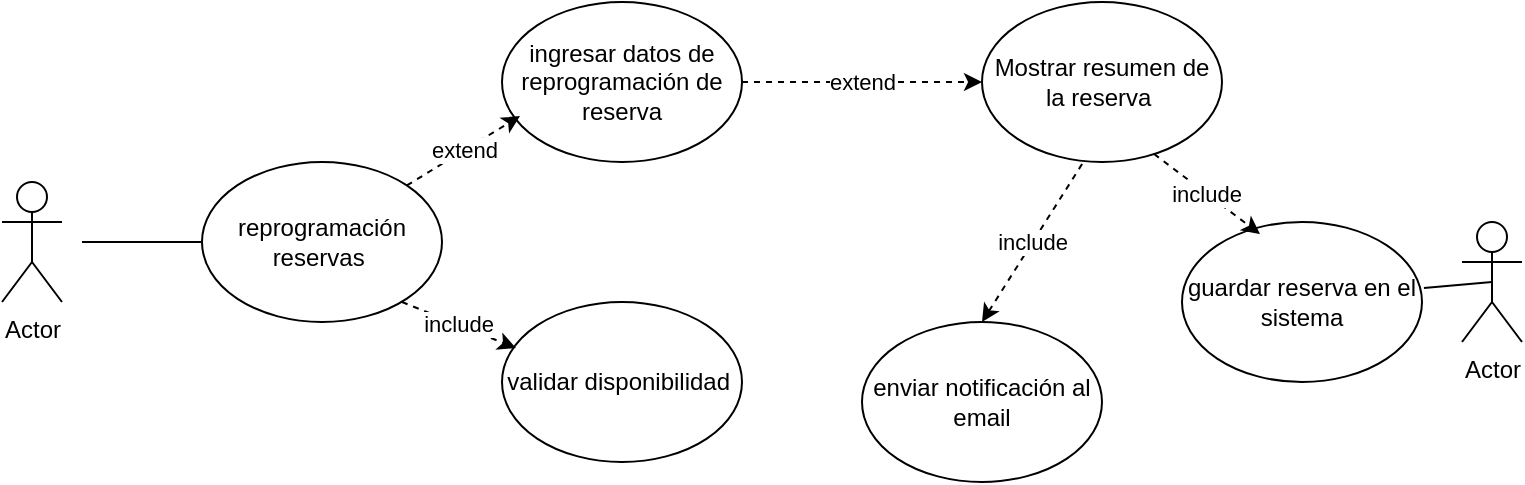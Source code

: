<mxfile version="24.7.7">
  <diagram name="Página-1" id="to-xYuP3ZVUmArwBONqU">
    <mxGraphModel dx="1434" dy="772" grid="1" gridSize="10" guides="1" tooltips="1" connect="1" arrows="1" fold="1" page="1" pageScale="1" pageWidth="827" pageHeight="1169" math="0" shadow="0">
      <root>
        <mxCell id="0" />
        <mxCell id="1" parent="0" />
        <mxCell id="EVf5NrexbO07jNeD7YWv-1" value="reprogramación reservas&amp;nbsp;" style="ellipse;whiteSpace=wrap;html=1;" vertex="1" parent="1">
          <mxGeometry x="130" y="435" width="120" height="80" as="geometry" />
        </mxCell>
        <mxCell id="EVf5NrexbO07jNeD7YWv-2" value="ingresar datos de reprogramación de reserva" style="ellipse;whiteSpace=wrap;html=1;" vertex="1" parent="1">
          <mxGeometry x="280" y="355" width="120" height="80" as="geometry" />
        </mxCell>
        <mxCell id="EVf5NrexbO07jNeD7YWv-3" value="Mostrar resumen de la reserva&amp;nbsp;" style="ellipse;whiteSpace=wrap;html=1;" vertex="1" parent="1">
          <mxGeometry x="520" y="355" width="120" height="80" as="geometry" />
        </mxCell>
        <mxCell id="EVf5NrexbO07jNeD7YWv-4" value="extend" style="endArrow=classic;html=1;rounded=0;dashed=1;strokeColor=default;align=center;verticalAlign=middle;fontFamily=Helvetica;fontSize=11;fontColor=default;labelBackgroundColor=default;exitX=1;exitY=0.5;exitDx=0;exitDy=0;entryX=0;entryY=0.5;entryDx=0;entryDy=0;" edge="1" parent="1" source="EVf5NrexbO07jNeD7YWv-2" target="EVf5NrexbO07jNeD7YWv-3">
          <mxGeometry width="50" height="50" relative="1" as="geometry">
            <mxPoint x="160" y="530" as="sourcePoint" />
            <mxPoint x="324" y="586" as="targetPoint" />
          </mxGeometry>
        </mxCell>
        <mxCell id="EVf5NrexbO07jNeD7YWv-5" value="" style="endArrow=none;html=1;rounded=0;entryX=0;entryY=0.5;entryDx=0;entryDy=0;" edge="1" parent="1" target="EVf5NrexbO07jNeD7YWv-1">
          <mxGeometry width="50" height="50" relative="1" as="geometry">
            <mxPoint x="70" y="475" as="sourcePoint" />
            <mxPoint x="130" y="475" as="targetPoint" />
          </mxGeometry>
        </mxCell>
        <mxCell id="EVf5NrexbO07jNeD7YWv-6" value="Actor" style="shape=umlActor;verticalLabelPosition=bottom;verticalAlign=top;html=1;outlineConnect=0;" vertex="1" parent="1">
          <mxGeometry x="30" y="445" width="30" height="60" as="geometry" />
        </mxCell>
        <mxCell id="EVf5NrexbO07jNeD7YWv-7" value="guardar reserva en el sistema" style="ellipse;whiteSpace=wrap;html=1;" vertex="1" parent="1">
          <mxGeometry x="620" y="465" width="120" height="80" as="geometry" />
        </mxCell>
        <mxCell id="EVf5NrexbO07jNeD7YWv-8" value="enviar notificación al email" style="ellipse;whiteSpace=wrap;html=1;" vertex="1" parent="1">
          <mxGeometry x="460" y="515" width="120" height="80" as="geometry" />
        </mxCell>
        <mxCell id="EVf5NrexbO07jNeD7YWv-9" value="validar disponibilidad&amp;nbsp;" style="ellipse;whiteSpace=wrap;html=1;" vertex="1" parent="1">
          <mxGeometry x="280" y="505" width="120" height="80" as="geometry" />
        </mxCell>
        <mxCell id="EVf5NrexbO07jNeD7YWv-10" value="Actor" style="shape=umlActor;verticalLabelPosition=bottom;verticalAlign=top;html=1;outlineConnect=0;" vertex="1" parent="1">
          <mxGeometry x="760" y="465" width="30" height="60" as="geometry" />
        </mxCell>
        <mxCell id="EVf5NrexbO07jNeD7YWv-11" value="extend" style="endArrow=classic;html=1;rounded=0;dashed=1;strokeColor=default;align=center;verticalAlign=middle;fontFamily=Helvetica;fontSize=11;fontColor=default;labelBackgroundColor=default;exitX=1;exitY=0;exitDx=0;exitDy=0;entryX=0.075;entryY=0.713;entryDx=0;entryDy=0;entryPerimeter=0;" edge="1" parent="1" source="EVf5NrexbO07jNeD7YWv-1" target="EVf5NrexbO07jNeD7YWv-2">
          <mxGeometry width="50" height="50" relative="1" as="geometry">
            <mxPoint x="230" y="444" as="sourcePoint" />
            <mxPoint x="350" y="444" as="targetPoint" />
          </mxGeometry>
        </mxCell>
        <mxCell id="EVf5NrexbO07jNeD7YWv-12" value="include" style="endArrow=classic;html=1;rounded=0;dashed=1;strokeColor=default;align=center;verticalAlign=middle;fontFamily=Helvetica;fontSize=11;fontColor=default;labelBackgroundColor=default;exitX=0.967;exitY=0.675;exitDx=0;exitDy=0;exitPerimeter=0;entryX=0.058;entryY=0.288;entryDx=0;entryDy=0;entryPerimeter=0;" edge="1" parent="1" target="EVf5NrexbO07jNeD7YWv-9">
          <mxGeometry width="50" height="50" relative="1" as="geometry">
            <mxPoint x="230" y="505" as="sourcePoint" />
            <mxPoint x="314" y="565" as="targetPoint" />
          </mxGeometry>
        </mxCell>
        <mxCell id="EVf5NrexbO07jNeD7YWv-13" value="include" style="endArrow=classic;html=1;rounded=0;dashed=1;strokeColor=default;align=center;verticalAlign=middle;fontFamily=Helvetica;fontSize=11;fontColor=default;labelBackgroundColor=default;exitX=0.417;exitY=1.013;exitDx=0;exitDy=0;exitPerimeter=0;entryX=0.5;entryY=0;entryDx=0;entryDy=0;" edge="1" parent="1" source="EVf5NrexbO07jNeD7YWv-3" target="EVf5NrexbO07jNeD7YWv-8">
          <mxGeometry width="50" height="50" relative="1" as="geometry">
            <mxPoint x="570" y="435" as="sourcePoint" />
            <mxPoint x="654" y="495" as="targetPoint" />
          </mxGeometry>
        </mxCell>
        <mxCell id="EVf5NrexbO07jNeD7YWv-14" value="include" style="endArrow=classic;html=1;rounded=0;dashed=1;strokeColor=default;align=center;verticalAlign=middle;fontFamily=Helvetica;fontSize=11;fontColor=default;labelBackgroundColor=default;exitX=0.717;exitY=0.95;exitDx=0;exitDy=0;exitPerimeter=0;entryX=0.325;entryY=0.075;entryDx=0;entryDy=0;entryPerimeter=0;" edge="1" parent="1" source="EVf5NrexbO07jNeD7YWv-3" target="EVf5NrexbO07jNeD7YWv-7">
          <mxGeometry width="50" height="50" relative="1" as="geometry">
            <mxPoint x="600" y="420" as="sourcePoint" />
            <mxPoint x="650" y="460" as="targetPoint" />
          </mxGeometry>
        </mxCell>
        <mxCell id="EVf5NrexbO07jNeD7YWv-15" value="" style="endArrow=none;html=1;rounded=0;entryX=0.5;entryY=0.5;entryDx=0;entryDy=0;entryPerimeter=0;exitX=1.008;exitY=0.413;exitDx=0;exitDy=0;exitPerimeter=0;" edge="1" parent="1" source="EVf5NrexbO07jNeD7YWv-7" target="EVf5NrexbO07jNeD7YWv-10">
          <mxGeometry width="50" height="50" relative="1" as="geometry">
            <mxPoint x="390" y="490" as="sourcePoint" />
            <mxPoint x="440" y="440" as="targetPoint" />
          </mxGeometry>
        </mxCell>
      </root>
    </mxGraphModel>
  </diagram>
</mxfile>

